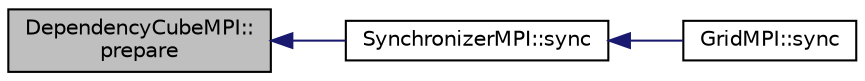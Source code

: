 digraph "DependencyCubeMPI::prepare"
{
  edge [fontname="Helvetica",fontsize="10",labelfontname="Helvetica",labelfontsize="10"];
  node [fontname="Helvetica",fontsize="10",shape=record];
  rankdir="LR";
  Node1 [label="DependencyCubeMPI::\lprepare",height=0.2,width=0.4,color="black", fillcolor="grey75", style="filled", fontcolor="black"];
  Node1 -> Node2 [dir="back",color="midnightblue",fontsize="10",style="solid"];
  Node2 [label="SynchronizerMPI::sync",height=0.2,width=0.4,color="black", fillcolor="white", style="filled",URL="$class_synchronizer_m_p_i.html#a34c0550eac39387ac5e1d826aab3300e"];
  Node2 -> Node3 [dir="back",color="midnightblue",fontsize="10",style="solid"];
  Node3 [label="GridMPI::sync",height=0.2,width=0.4,color="black", fillcolor="white", style="filled",URL="$class_grid_m_p_i.html#adbd8d6fb9ec2dd16e9a8317fa573d000"];
}
